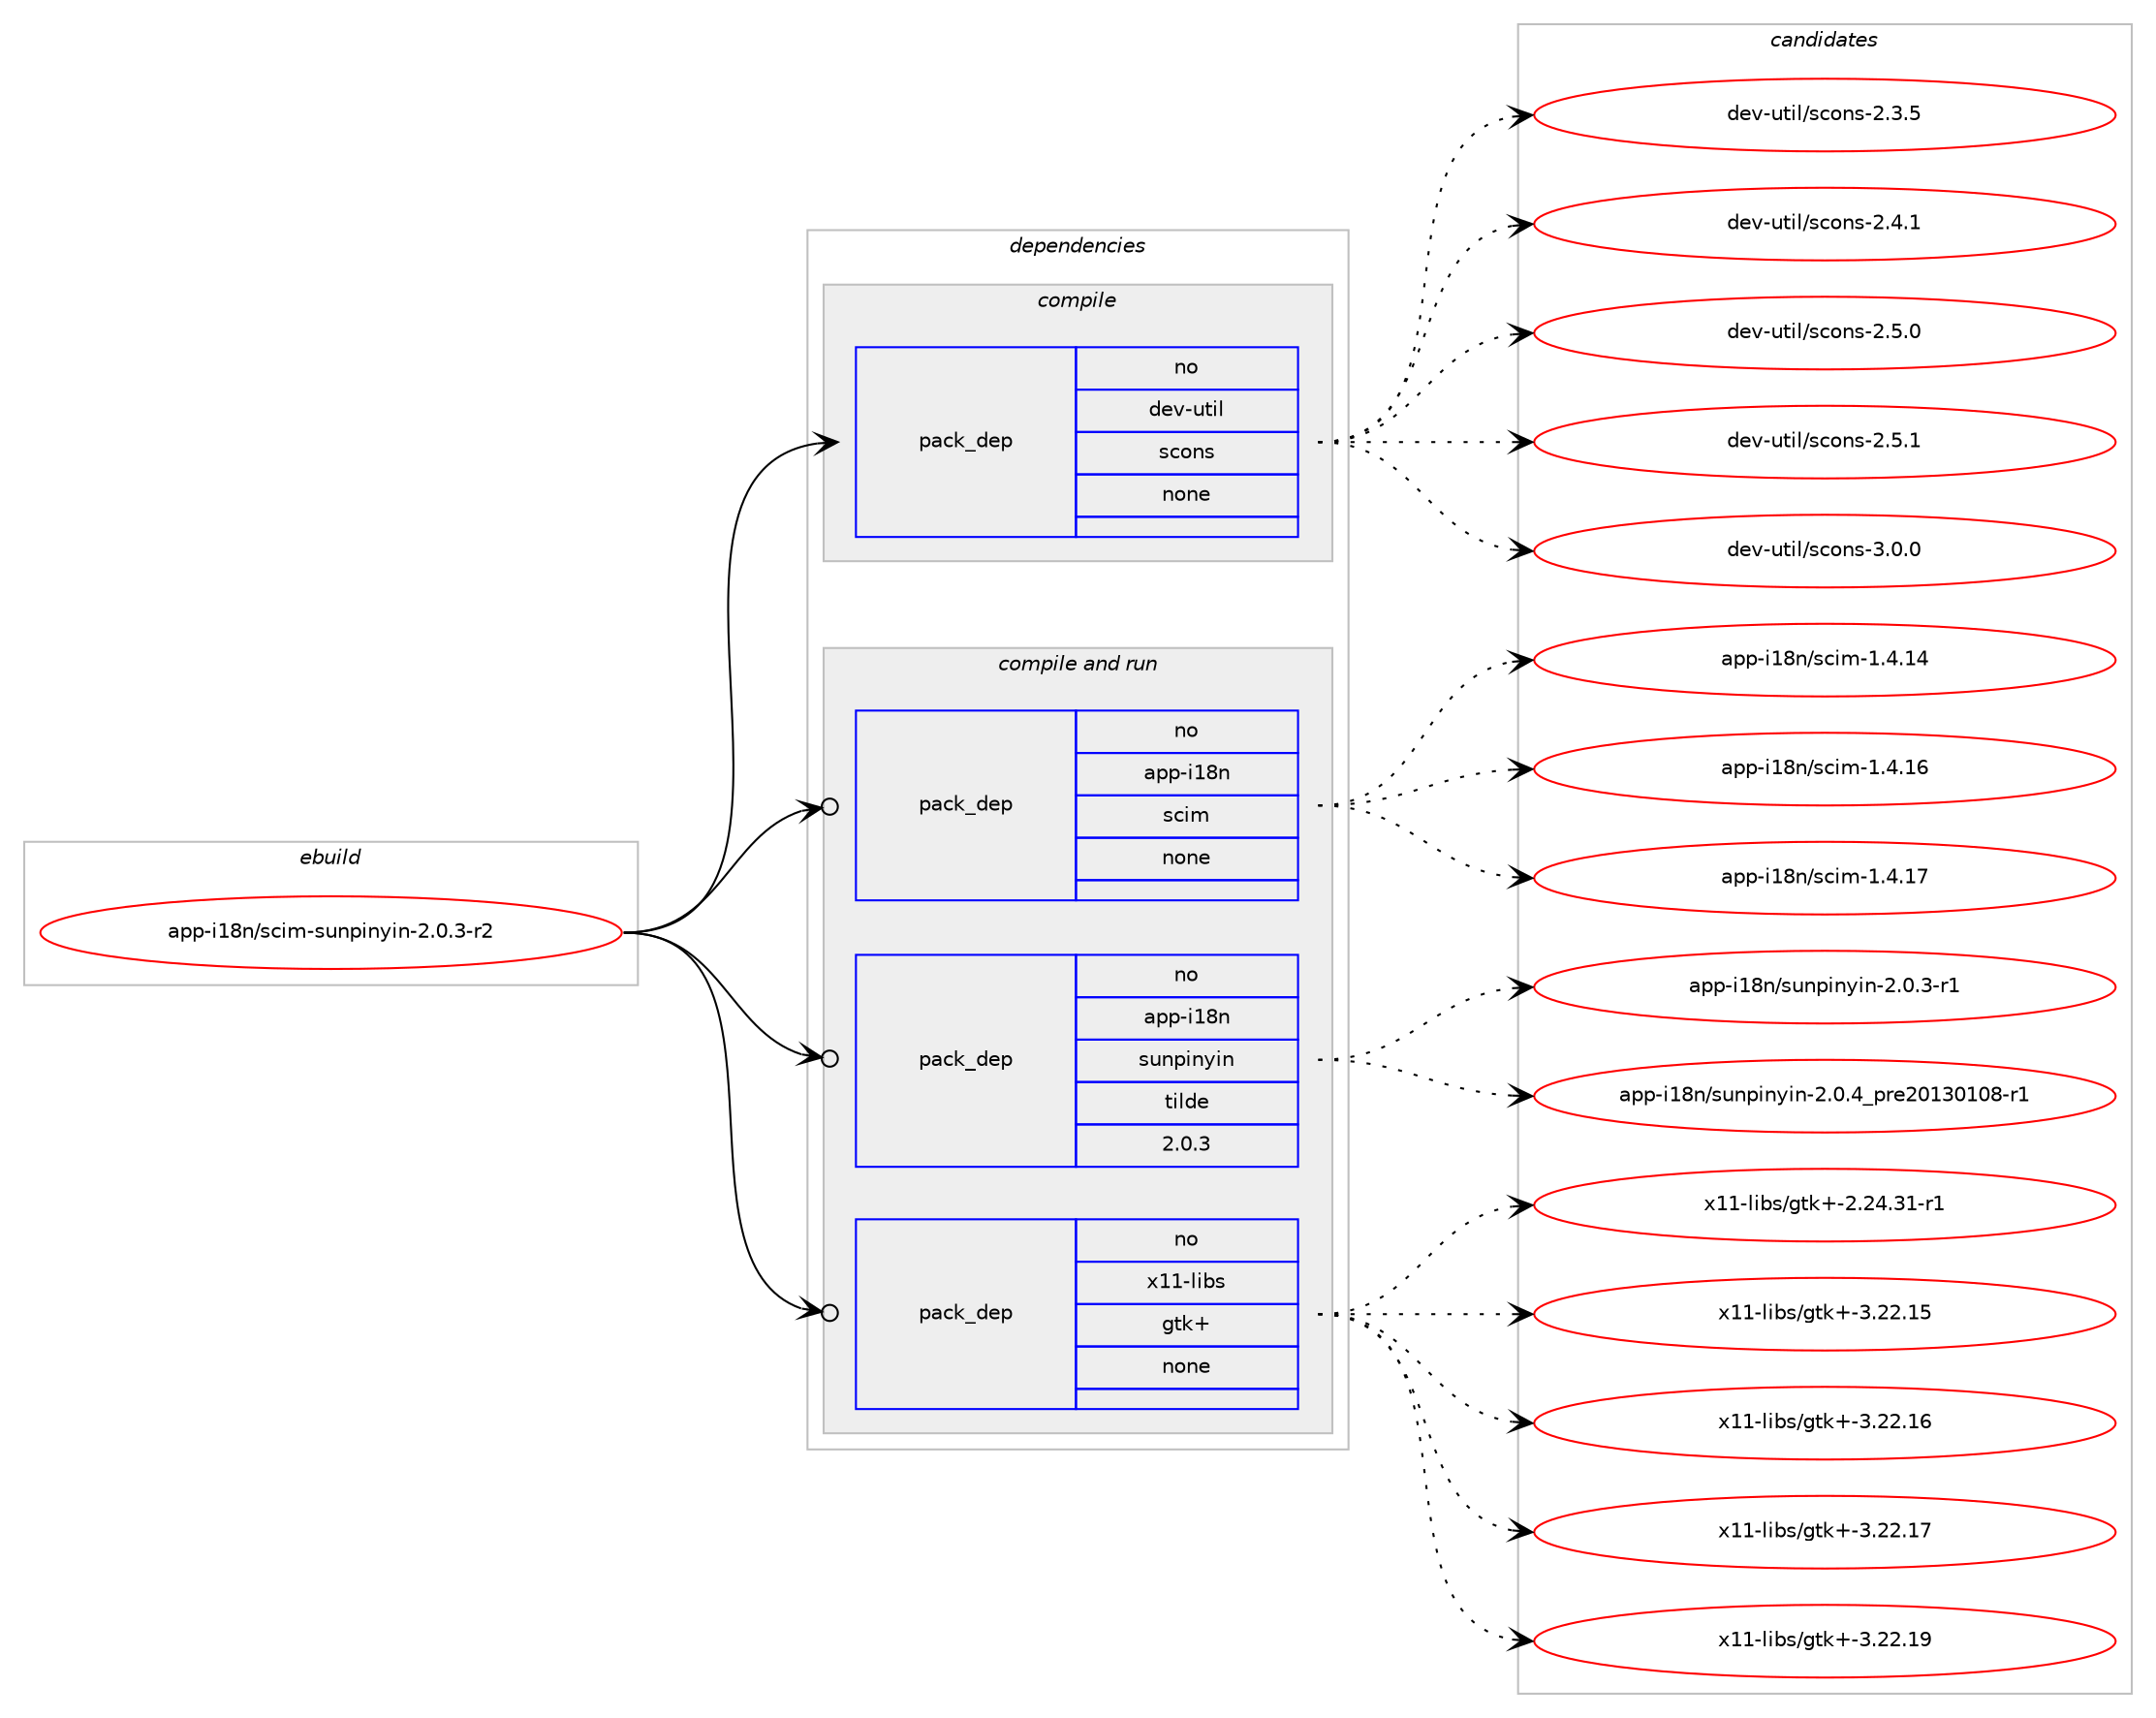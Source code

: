 digraph prolog {

# *************
# Graph options
# *************

newrank=true;
concentrate=true;
compound=true;
graph [rankdir=LR,fontname=Helvetica,fontsize=10,ranksep=1.5];#, ranksep=2.5, nodesep=0.2];
edge  [arrowhead=vee];
node  [fontname=Helvetica,fontsize=10];

# **********
# The ebuild
# **********

subgraph cluster_leftcol {
color=gray;
rank=same;
label=<<i>ebuild</i>>;
id [label="app-i18n/scim-sunpinyin-2.0.3-r2", color=red, width=4, href="../app-i18n/scim-sunpinyin-2.0.3-r2.svg"];
}

# ****************
# The dependencies
# ****************

subgraph cluster_midcol {
color=gray;
label=<<i>dependencies</i>>;
subgraph cluster_compile {
fillcolor="#eeeeee";
style=filled;
label=<<i>compile</i>>;
subgraph pack31055 {
dependency43716 [label=<<TABLE BORDER="0" CELLBORDER="1" CELLSPACING="0" CELLPADDING="4" WIDTH="220"><TR><TD ROWSPAN="6" CELLPADDING="30">pack_dep</TD></TR><TR><TD WIDTH="110">no</TD></TR><TR><TD>dev-util</TD></TR><TR><TD>scons</TD></TR><TR><TD>none</TD></TR><TR><TD></TD></TR></TABLE>>, shape=none, color=blue];
}
id:e -> dependency43716:w [weight=20,style="solid",arrowhead="vee"];
}
subgraph cluster_compileandrun {
fillcolor="#eeeeee";
style=filled;
label=<<i>compile and run</i>>;
subgraph pack31056 {
dependency43717 [label=<<TABLE BORDER="0" CELLBORDER="1" CELLSPACING="0" CELLPADDING="4" WIDTH="220"><TR><TD ROWSPAN="6" CELLPADDING="30">pack_dep</TD></TR><TR><TD WIDTH="110">no</TD></TR><TR><TD>app-i18n</TD></TR><TR><TD>scim</TD></TR><TR><TD>none</TD></TR><TR><TD></TD></TR></TABLE>>, shape=none, color=blue];
}
id:e -> dependency43717:w [weight=20,style="solid",arrowhead="odotvee"];
subgraph pack31057 {
dependency43718 [label=<<TABLE BORDER="0" CELLBORDER="1" CELLSPACING="0" CELLPADDING="4" WIDTH="220"><TR><TD ROWSPAN="6" CELLPADDING="30">pack_dep</TD></TR><TR><TD WIDTH="110">no</TD></TR><TR><TD>app-i18n</TD></TR><TR><TD>sunpinyin</TD></TR><TR><TD>tilde</TD></TR><TR><TD>2.0.3</TD></TR></TABLE>>, shape=none, color=blue];
}
id:e -> dependency43718:w [weight=20,style="solid",arrowhead="odotvee"];
subgraph pack31058 {
dependency43719 [label=<<TABLE BORDER="0" CELLBORDER="1" CELLSPACING="0" CELLPADDING="4" WIDTH="220"><TR><TD ROWSPAN="6" CELLPADDING="30">pack_dep</TD></TR><TR><TD WIDTH="110">no</TD></TR><TR><TD>x11-libs</TD></TR><TR><TD>gtk+</TD></TR><TR><TD>none</TD></TR><TR><TD></TD></TR></TABLE>>, shape=none, color=blue];
}
id:e -> dependency43719:w [weight=20,style="solid",arrowhead="odotvee"];
}
subgraph cluster_run {
fillcolor="#eeeeee";
style=filled;
label=<<i>run</i>>;
}
}

# **************
# The candidates
# **************

subgraph cluster_choices {
rank=same;
color=gray;
label=<<i>candidates</i>>;

subgraph choice31055 {
color=black;
nodesep=1;
choice100101118451171161051084711599111110115455046514653 [label="dev-util/scons-2.3.5", color=red, width=4,href="../dev-util/scons-2.3.5.svg"];
choice100101118451171161051084711599111110115455046524649 [label="dev-util/scons-2.4.1", color=red, width=4,href="../dev-util/scons-2.4.1.svg"];
choice100101118451171161051084711599111110115455046534648 [label="dev-util/scons-2.5.0", color=red, width=4,href="../dev-util/scons-2.5.0.svg"];
choice100101118451171161051084711599111110115455046534649 [label="dev-util/scons-2.5.1", color=red, width=4,href="../dev-util/scons-2.5.1.svg"];
choice100101118451171161051084711599111110115455146484648 [label="dev-util/scons-3.0.0", color=red, width=4,href="../dev-util/scons-3.0.0.svg"];
dependency43716:e -> choice100101118451171161051084711599111110115455046514653:w [style=dotted,weight="100"];
dependency43716:e -> choice100101118451171161051084711599111110115455046524649:w [style=dotted,weight="100"];
dependency43716:e -> choice100101118451171161051084711599111110115455046534648:w [style=dotted,weight="100"];
dependency43716:e -> choice100101118451171161051084711599111110115455046534649:w [style=dotted,weight="100"];
dependency43716:e -> choice100101118451171161051084711599111110115455146484648:w [style=dotted,weight="100"];
}
subgraph choice31056 {
color=black;
nodesep=1;
choice97112112451054956110471159910510945494652464952 [label="app-i18n/scim-1.4.14", color=red, width=4,href="../app-i18n/scim-1.4.14.svg"];
choice97112112451054956110471159910510945494652464954 [label="app-i18n/scim-1.4.16", color=red, width=4,href="../app-i18n/scim-1.4.16.svg"];
choice97112112451054956110471159910510945494652464955 [label="app-i18n/scim-1.4.17", color=red, width=4,href="../app-i18n/scim-1.4.17.svg"];
dependency43717:e -> choice97112112451054956110471159910510945494652464952:w [style=dotted,weight="100"];
dependency43717:e -> choice97112112451054956110471159910510945494652464954:w [style=dotted,weight="100"];
dependency43717:e -> choice97112112451054956110471159910510945494652464955:w [style=dotted,weight="100"];
}
subgraph choice31057 {
color=black;
nodesep=1;
choice97112112451054956110471151171101121051101211051104550464846514511449 [label="app-i18n/sunpinyin-2.0.3-r1", color=red, width=4,href="../app-i18n/sunpinyin-2.0.3-r1.svg"];
choice97112112451054956110471151171101121051101211051104550464846529511211410150484951484948564511449 [label="app-i18n/sunpinyin-2.0.4_pre20130108-r1", color=red, width=4,href="../app-i18n/sunpinyin-2.0.4_pre20130108-r1.svg"];
dependency43718:e -> choice97112112451054956110471151171101121051101211051104550464846514511449:w [style=dotted,weight="100"];
dependency43718:e -> choice97112112451054956110471151171101121051101211051104550464846529511211410150484951484948564511449:w [style=dotted,weight="100"];
}
subgraph choice31058 {
color=black;
nodesep=1;
choice12049494510810598115471031161074345504650524651494511449 [label="x11-libs/gtk+-2.24.31-r1", color=red, width=4,href="../x11-libs/gtk+-2.24.31-r1.svg"];
choice1204949451081059811547103116107434551465050464953 [label="x11-libs/gtk+-3.22.15", color=red, width=4,href="../x11-libs/gtk+-3.22.15.svg"];
choice1204949451081059811547103116107434551465050464954 [label="x11-libs/gtk+-3.22.16", color=red, width=4,href="../x11-libs/gtk+-3.22.16.svg"];
choice1204949451081059811547103116107434551465050464955 [label="x11-libs/gtk+-3.22.17", color=red, width=4,href="../x11-libs/gtk+-3.22.17.svg"];
choice1204949451081059811547103116107434551465050464957 [label="x11-libs/gtk+-3.22.19", color=red, width=4,href="../x11-libs/gtk+-3.22.19.svg"];
dependency43719:e -> choice12049494510810598115471031161074345504650524651494511449:w [style=dotted,weight="100"];
dependency43719:e -> choice1204949451081059811547103116107434551465050464953:w [style=dotted,weight="100"];
dependency43719:e -> choice1204949451081059811547103116107434551465050464954:w [style=dotted,weight="100"];
dependency43719:e -> choice1204949451081059811547103116107434551465050464955:w [style=dotted,weight="100"];
dependency43719:e -> choice1204949451081059811547103116107434551465050464957:w [style=dotted,weight="100"];
}
}

}
